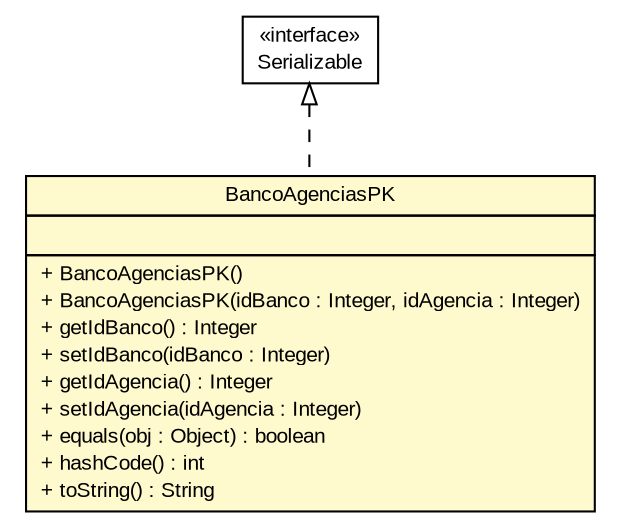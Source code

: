 #!/usr/local/bin/dot
#
# Class diagram 
# Generated by UMLGraph version R5_6 (http://www.umlgraph.org/)
#

digraph G {
	edge [fontname="arial",fontsize=10,labelfontname="arial",labelfontsize=10];
	node [fontname="arial",fontsize=10,shape=plaintext];
	nodesep=0.25;
	ranksep=0.5;
	// br.gov.to.sefaz.arr.parametros.persistence.entity.BancoAgenciasPK
	c1381 [label=<<table title="br.gov.to.sefaz.arr.parametros.persistence.entity.BancoAgenciasPK" border="0" cellborder="1" cellspacing="0" cellpadding="2" port="p" bgcolor="lemonChiffon" href="./BancoAgenciasPK.html">
		<tr><td><table border="0" cellspacing="0" cellpadding="1">
<tr><td align="center" balign="center"> BancoAgenciasPK </td></tr>
		</table></td></tr>
		<tr><td><table border="0" cellspacing="0" cellpadding="1">
<tr><td align="left" balign="left">  </td></tr>
		</table></td></tr>
		<tr><td><table border="0" cellspacing="0" cellpadding="1">
<tr><td align="left" balign="left"> + BancoAgenciasPK() </td></tr>
<tr><td align="left" balign="left"> + BancoAgenciasPK(idBanco : Integer, idAgencia : Integer) </td></tr>
<tr><td align="left" balign="left"> + getIdBanco() : Integer </td></tr>
<tr><td align="left" balign="left"> + setIdBanco(idBanco : Integer) </td></tr>
<tr><td align="left" balign="left"> + getIdAgencia() : Integer </td></tr>
<tr><td align="left" balign="left"> + setIdAgencia(idAgencia : Integer) </td></tr>
<tr><td align="left" balign="left"> + equals(obj : Object) : boolean </td></tr>
<tr><td align="left" balign="left"> + hashCode() : int </td></tr>
<tr><td align="left" balign="left"> + toString() : String </td></tr>
		</table></td></tr>
		</table>>, URL="./BancoAgenciasPK.html", fontname="arial", fontcolor="black", fontsize=10.0];
	//br.gov.to.sefaz.arr.parametros.persistence.entity.BancoAgenciasPK implements java.io.Serializable
	c1398:p -> c1381:p [dir=back,arrowtail=empty,style=dashed];
	// java.io.Serializable
	c1398 [label=<<table title="java.io.Serializable" border="0" cellborder="1" cellspacing="0" cellpadding="2" port="p" href="http://java.sun.com/j2se/1.4.2/docs/api/java/io/Serializable.html">
		<tr><td><table border="0" cellspacing="0" cellpadding="1">
<tr><td align="center" balign="center"> &#171;interface&#187; </td></tr>
<tr><td align="center" balign="center"> Serializable </td></tr>
		</table></td></tr>
		</table>>, URL="http://java.sun.com/j2se/1.4.2/docs/api/java/io/Serializable.html", fontname="arial", fontcolor="black", fontsize=10.0];
}

